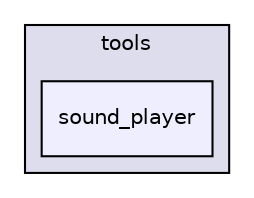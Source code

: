 digraph "source/dnt/tools/sound_player" {
  compound=true
  node [ fontsize="10", fontname="Helvetica"];
  edge [ labelfontsize="10", labelfontname="Helvetica"];
  subgraph clusterdir_5d0042f909018ce5a6e6ef6ccdf4504c {
    graph [ bgcolor="#ddddee", pencolor="black", label="tools" fontname="Helvetica", fontsize="10", URL="dir_5d0042f909018ce5a6e6ef6ccdf4504c.html"]
  dir_95bdc2d69092fae8d02b630a8c51e2c7 [shape=box, label="sound_player", style="filled", fillcolor="#eeeeff", pencolor="black", URL="dir_95bdc2d69092fae8d02b630a8c51e2c7.html"];
  }
}
